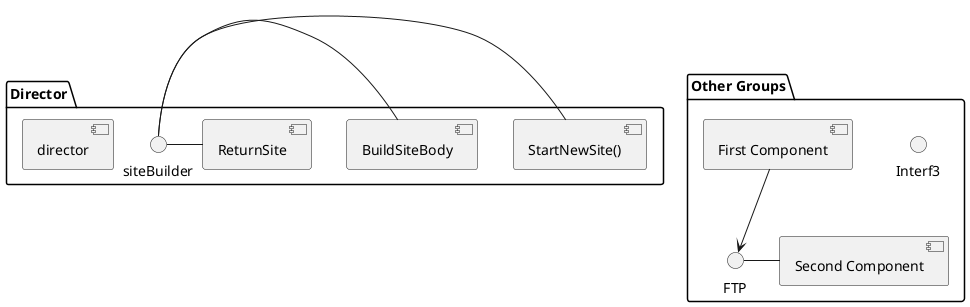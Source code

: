 @startuml

package "Director" {
siteBuilder - [StartNewSite()]
siteBuilder - [BuildSiteBody]
siteBuilder - [ReturnSite]
[director]
}

package "Other Groups" {
interface Interf3
FTP - [Second Component]

[First Component] --> FTP
}

@enduml
